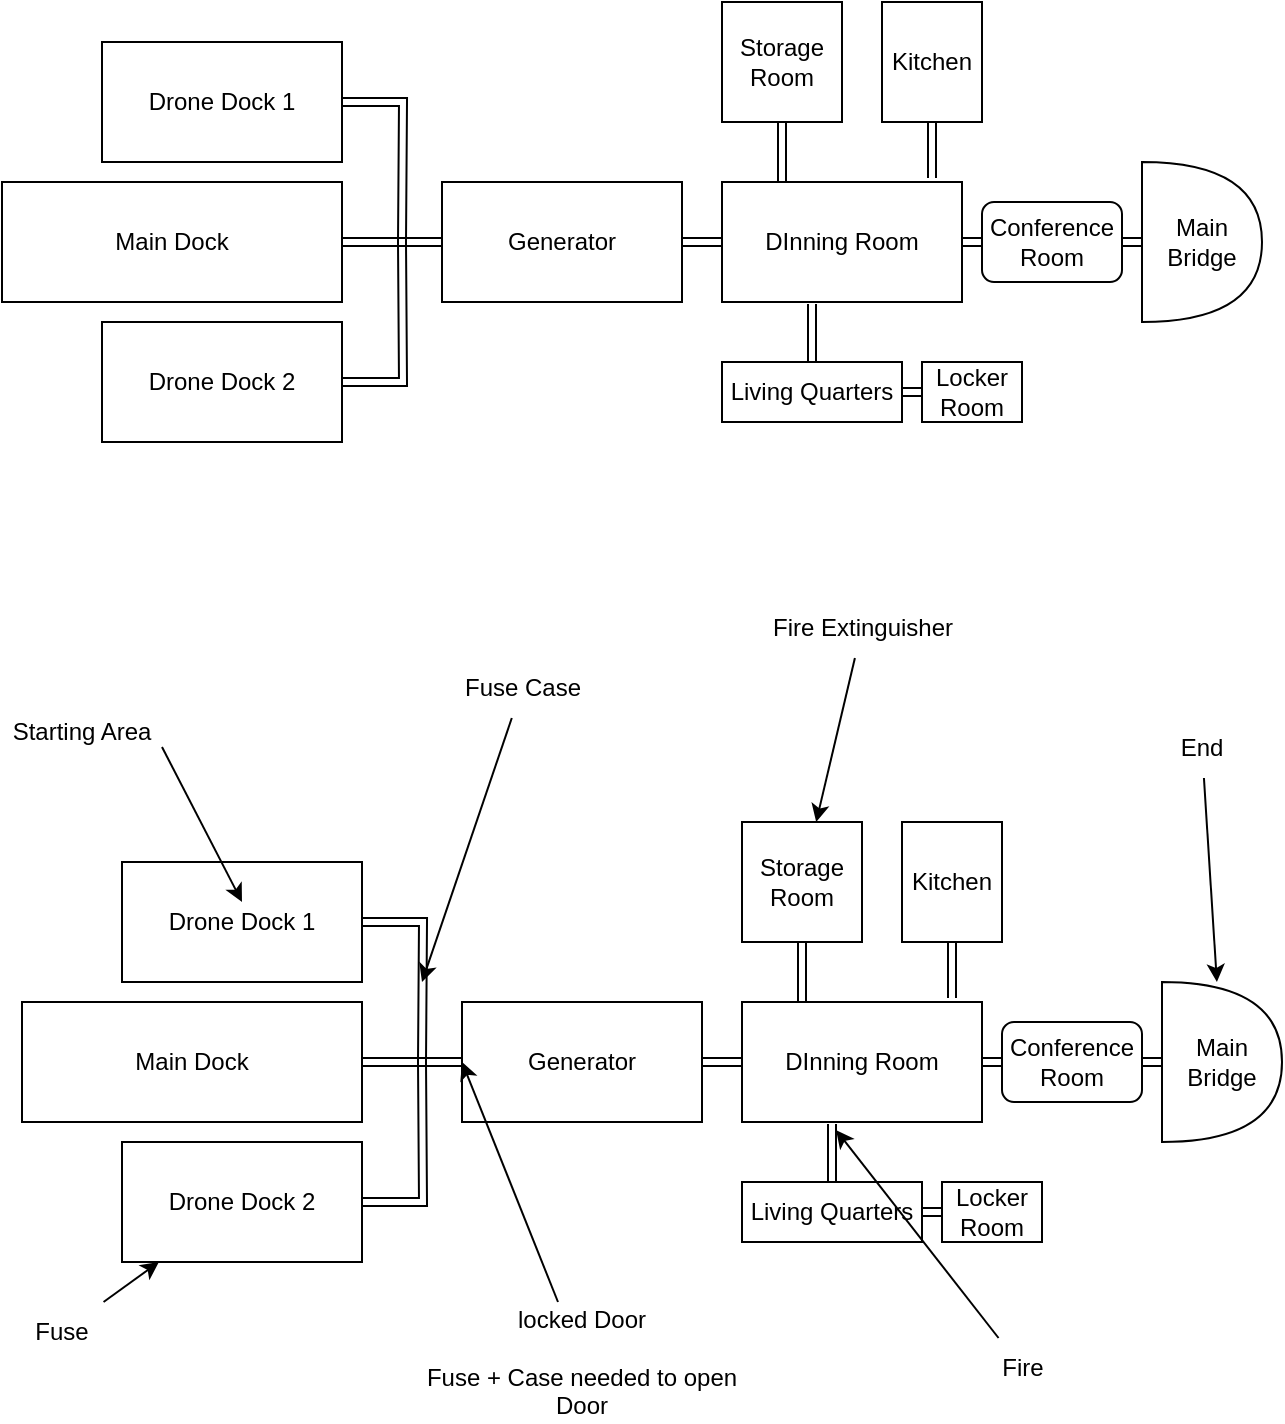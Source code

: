 <mxfile version="21.2.7" type="device">
  <diagram name="Seite-1" id="uaBNd2mP8x6advWxLbJ2">
    <mxGraphModel dx="1134" dy="603" grid="1" gridSize="10" guides="1" tooltips="1" connect="1" arrows="1" fold="1" page="1" pageScale="1" pageWidth="827" pageHeight="1169" math="0" shadow="0">
      <root>
        <mxCell id="0" />
        <mxCell id="1" parent="0" />
        <mxCell id="VCHA-d8Y1YRG-k7Ma3FH-7" style="edgeStyle=orthogonalEdgeStyle;shape=link;rounded=0;orthogonalLoop=1;jettySize=auto;html=1;" edge="1" parent="1" source="VCHA-d8Y1YRG-k7Ma3FH-1">
          <mxGeometry relative="1" as="geometry">
            <mxPoint x="360" y="240" as="targetPoint" />
          </mxGeometry>
        </mxCell>
        <mxCell id="VCHA-d8Y1YRG-k7Ma3FH-1" value="Drone Dock 1" style="rounded=0;whiteSpace=wrap;html=1;" vertex="1" parent="1">
          <mxGeometry x="210" y="140" width="120" height="60" as="geometry" />
        </mxCell>
        <mxCell id="VCHA-d8Y1YRG-k7Ma3FH-9" style="edgeStyle=orthogonalEdgeStyle;shape=link;rounded=0;orthogonalLoop=1;jettySize=auto;html=1;" edge="1" parent="1" source="VCHA-d8Y1YRG-k7Ma3FH-2">
          <mxGeometry relative="1" as="geometry">
            <mxPoint x="360" y="240" as="targetPoint" />
          </mxGeometry>
        </mxCell>
        <mxCell id="VCHA-d8Y1YRG-k7Ma3FH-2" value="Drone Dock 2" style="rounded=0;whiteSpace=wrap;html=1;" vertex="1" parent="1">
          <mxGeometry x="210" y="280" width="120" height="60" as="geometry" />
        </mxCell>
        <mxCell id="VCHA-d8Y1YRG-k7Ma3FH-8" style="edgeStyle=orthogonalEdgeStyle;shape=link;rounded=0;orthogonalLoop=1;jettySize=auto;html=1;" edge="1" parent="1" source="VCHA-d8Y1YRG-k7Ma3FH-3">
          <mxGeometry relative="1" as="geometry">
            <mxPoint x="360" y="240" as="targetPoint" />
          </mxGeometry>
        </mxCell>
        <mxCell id="VCHA-d8Y1YRG-k7Ma3FH-3" value="Main Dock" style="whiteSpace=wrap;html=1;" vertex="1" parent="1">
          <mxGeometry x="160" y="210" width="170" height="60" as="geometry" />
        </mxCell>
        <mxCell id="VCHA-d8Y1YRG-k7Ma3FH-13" style="edgeStyle=orthogonalEdgeStyle;shape=link;rounded=0;orthogonalLoop=1;jettySize=auto;html=1;exitX=0;exitY=0.5;exitDx=0;exitDy=0;" edge="1" parent="1" source="VCHA-d8Y1YRG-k7Ma3FH-10">
          <mxGeometry relative="1" as="geometry">
            <mxPoint x="360" y="240" as="targetPoint" />
          </mxGeometry>
        </mxCell>
        <mxCell id="VCHA-d8Y1YRG-k7Ma3FH-21" style="edgeStyle=orthogonalEdgeStyle;shape=link;rounded=0;orthogonalLoop=1;jettySize=auto;html=1;exitX=1;exitY=0.5;exitDx=0;exitDy=0;entryX=0;entryY=0.5;entryDx=0;entryDy=0;" edge="1" parent="1" source="VCHA-d8Y1YRG-k7Ma3FH-10" target="VCHA-d8Y1YRG-k7Ma3FH-20">
          <mxGeometry relative="1" as="geometry" />
        </mxCell>
        <mxCell id="VCHA-d8Y1YRG-k7Ma3FH-10" value="Generator" style="rounded=0;whiteSpace=wrap;html=1;" vertex="1" parent="1">
          <mxGeometry x="380" y="210" width="120" height="60" as="geometry" />
        </mxCell>
        <mxCell id="VCHA-d8Y1YRG-k7Ma3FH-22" style="edgeStyle=orthogonalEdgeStyle;shape=link;rounded=0;orthogonalLoop=1;jettySize=auto;html=1;exitX=0.5;exitY=1;exitDx=0;exitDy=0;entryX=0.25;entryY=0;entryDx=0;entryDy=0;" edge="1" parent="1" source="VCHA-d8Y1YRG-k7Ma3FH-11" target="VCHA-d8Y1YRG-k7Ma3FH-20">
          <mxGeometry relative="1" as="geometry" />
        </mxCell>
        <mxCell id="VCHA-d8Y1YRG-k7Ma3FH-11" value="Storage Room" style="rounded=0;whiteSpace=wrap;html=1;" vertex="1" parent="1">
          <mxGeometry x="520" y="120" width="60" height="60" as="geometry" />
        </mxCell>
        <mxCell id="VCHA-d8Y1YRG-k7Ma3FH-17" style="edgeStyle=orthogonalEdgeStyle;shape=link;rounded=0;orthogonalLoop=1;jettySize=auto;html=1;exitX=1;exitY=0.5;exitDx=0;exitDy=0;entryX=0;entryY=0.5;entryDx=0;entryDy=0;" edge="1" parent="1" source="VCHA-d8Y1YRG-k7Ma3FH-14" target="VCHA-d8Y1YRG-k7Ma3FH-16">
          <mxGeometry relative="1" as="geometry" />
        </mxCell>
        <mxCell id="VCHA-d8Y1YRG-k7Ma3FH-26" style="edgeStyle=orthogonalEdgeStyle;shape=link;rounded=0;orthogonalLoop=1;jettySize=auto;html=1;exitX=0.5;exitY=0;exitDx=0;exitDy=0;entryX=0.375;entryY=1.017;entryDx=0;entryDy=0;entryPerimeter=0;" edge="1" parent="1" source="VCHA-d8Y1YRG-k7Ma3FH-14" target="VCHA-d8Y1YRG-k7Ma3FH-20">
          <mxGeometry relative="1" as="geometry" />
        </mxCell>
        <mxCell id="VCHA-d8Y1YRG-k7Ma3FH-14" value="Living Quarters" style="rounded=0;whiteSpace=wrap;html=1;" vertex="1" parent="1">
          <mxGeometry x="520" y="300" width="90" height="30" as="geometry" />
        </mxCell>
        <mxCell id="VCHA-d8Y1YRG-k7Ma3FH-16" value="Locker Room" style="rounded=0;whiteSpace=wrap;html=1;" vertex="1" parent="1">
          <mxGeometry x="620" y="300" width="50" height="30" as="geometry" />
        </mxCell>
        <mxCell id="VCHA-d8Y1YRG-k7Ma3FH-28" style="edgeStyle=orthogonalEdgeStyle;shape=link;rounded=0;orthogonalLoop=1;jettySize=auto;html=1;exitX=1;exitY=0.5;exitDx=0;exitDy=0;entryX=0;entryY=0.5;entryDx=0;entryDy=0;" edge="1" parent="1" source="VCHA-d8Y1YRG-k7Ma3FH-20" target="VCHA-d8Y1YRG-k7Ma3FH-27">
          <mxGeometry relative="1" as="geometry" />
        </mxCell>
        <mxCell id="VCHA-d8Y1YRG-k7Ma3FH-20" value="DInning Room" style="rounded=0;whiteSpace=wrap;html=1;" vertex="1" parent="1">
          <mxGeometry x="520" y="210" width="120" height="60" as="geometry" />
        </mxCell>
        <mxCell id="VCHA-d8Y1YRG-k7Ma3FH-25" style="edgeStyle=orthogonalEdgeStyle;shape=link;rounded=0;orthogonalLoop=1;jettySize=auto;html=1;exitX=0.5;exitY=1;exitDx=0;exitDy=0;entryX=0.875;entryY=-0.033;entryDx=0;entryDy=0;entryPerimeter=0;" edge="1" parent="1" source="VCHA-d8Y1YRG-k7Ma3FH-23" target="VCHA-d8Y1YRG-k7Ma3FH-20">
          <mxGeometry relative="1" as="geometry" />
        </mxCell>
        <mxCell id="VCHA-d8Y1YRG-k7Ma3FH-23" value="Kitchen" style="rounded=0;whiteSpace=wrap;html=1;" vertex="1" parent="1">
          <mxGeometry x="600" y="120" width="50" height="60" as="geometry" />
        </mxCell>
        <mxCell id="VCHA-d8Y1YRG-k7Ma3FH-31" style="edgeStyle=orthogonalEdgeStyle;shape=link;rounded=0;orthogonalLoop=1;jettySize=auto;html=1;exitX=1;exitY=0.5;exitDx=0;exitDy=0;entryX=0;entryY=0.5;entryDx=0;entryDy=0;entryPerimeter=0;" edge="1" parent="1" source="VCHA-d8Y1YRG-k7Ma3FH-27" target="VCHA-d8Y1YRG-k7Ma3FH-29">
          <mxGeometry relative="1" as="geometry" />
        </mxCell>
        <mxCell id="VCHA-d8Y1YRG-k7Ma3FH-27" value="Conference Room" style="rounded=1;whiteSpace=wrap;html=1;" vertex="1" parent="1">
          <mxGeometry x="650" y="220" width="70" height="40" as="geometry" />
        </mxCell>
        <mxCell id="VCHA-d8Y1YRG-k7Ma3FH-29" value="Main Bridge" style="shape=or;whiteSpace=wrap;html=1;" vertex="1" parent="1">
          <mxGeometry x="730" y="200" width="60" height="80" as="geometry" />
        </mxCell>
        <mxCell id="VCHA-d8Y1YRG-k7Ma3FH-32" style="edgeStyle=orthogonalEdgeStyle;shape=link;rounded=0;orthogonalLoop=1;jettySize=auto;html=1;" edge="1" parent="1" source="VCHA-d8Y1YRG-k7Ma3FH-33">
          <mxGeometry relative="1" as="geometry">
            <mxPoint x="370" y="650" as="targetPoint" />
          </mxGeometry>
        </mxCell>
        <mxCell id="VCHA-d8Y1YRG-k7Ma3FH-33" value="Drone Dock 1" style="rounded=0;whiteSpace=wrap;html=1;" vertex="1" parent="1">
          <mxGeometry x="220" y="550" width="120" height="60" as="geometry" />
        </mxCell>
        <mxCell id="VCHA-d8Y1YRG-k7Ma3FH-34" style="edgeStyle=orthogonalEdgeStyle;shape=link;rounded=0;orthogonalLoop=1;jettySize=auto;html=1;" edge="1" parent="1" source="VCHA-d8Y1YRG-k7Ma3FH-35">
          <mxGeometry relative="1" as="geometry">
            <mxPoint x="370" y="650" as="targetPoint" />
          </mxGeometry>
        </mxCell>
        <mxCell id="VCHA-d8Y1YRG-k7Ma3FH-35" value="Drone Dock 2" style="rounded=0;whiteSpace=wrap;html=1;" vertex="1" parent="1">
          <mxGeometry x="220" y="690" width="120" height="60" as="geometry" />
        </mxCell>
        <mxCell id="VCHA-d8Y1YRG-k7Ma3FH-36" style="edgeStyle=orthogonalEdgeStyle;shape=link;rounded=0;orthogonalLoop=1;jettySize=auto;html=1;" edge="1" parent="1" source="VCHA-d8Y1YRG-k7Ma3FH-37">
          <mxGeometry relative="1" as="geometry">
            <mxPoint x="370" y="650" as="targetPoint" />
          </mxGeometry>
        </mxCell>
        <mxCell id="VCHA-d8Y1YRG-k7Ma3FH-37" value="Main Dock" style="whiteSpace=wrap;html=1;" vertex="1" parent="1">
          <mxGeometry x="170" y="620" width="170" height="60" as="geometry" />
        </mxCell>
        <mxCell id="VCHA-d8Y1YRG-k7Ma3FH-38" style="edgeStyle=orthogonalEdgeStyle;shape=link;rounded=0;orthogonalLoop=1;jettySize=auto;html=1;exitX=0;exitY=0.5;exitDx=0;exitDy=0;" edge="1" parent="1" source="VCHA-d8Y1YRG-k7Ma3FH-40">
          <mxGeometry relative="1" as="geometry">
            <mxPoint x="370" y="650" as="targetPoint" />
          </mxGeometry>
        </mxCell>
        <mxCell id="VCHA-d8Y1YRG-k7Ma3FH-39" style="edgeStyle=orthogonalEdgeStyle;shape=link;rounded=0;orthogonalLoop=1;jettySize=auto;html=1;exitX=1;exitY=0.5;exitDx=0;exitDy=0;entryX=0;entryY=0.5;entryDx=0;entryDy=0;" edge="1" parent="1" source="VCHA-d8Y1YRG-k7Ma3FH-40" target="VCHA-d8Y1YRG-k7Ma3FH-48">
          <mxGeometry relative="1" as="geometry" />
        </mxCell>
        <mxCell id="VCHA-d8Y1YRG-k7Ma3FH-40" value="Generator" style="rounded=0;whiteSpace=wrap;html=1;" vertex="1" parent="1">
          <mxGeometry x="390" y="620" width="120" height="60" as="geometry" />
        </mxCell>
        <mxCell id="VCHA-d8Y1YRG-k7Ma3FH-41" style="edgeStyle=orthogonalEdgeStyle;shape=link;rounded=0;orthogonalLoop=1;jettySize=auto;html=1;exitX=0.5;exitY=1;exitDx=0;exitDy=0;entryX=0.25;entryY=0;entryDx=0;entryDy=0;" edge="1" parent="1" source="VCHA-d8Y1YRG-k7Ma3FH-42" target="VCHA-d8Y1YRG-k7Ma3FH-48">
          <mxGeometry relative="1" as="geometry" />
        </mxCell>
        <mxCell id="VCHA-d8Y1YRG-k7Ma3FH-42" value="Storage Room" style="rounded=0;whiteSpace=wrap;html=1;" vertex="1" parent="1">
          <mxGeometry x="530" y="530" width="60" height="60" as="geometry" />
        </mxCell>
        <mxCell id="VCHA-d8Y1YRG-k7Ma3FH-43" style="edgeStyle=orthogonalEdgeStyle;shape=link;rounded=0;orthogonalLoop=1;jettySize=auto;html=1;exitX=1;exitY=0.5;exitDx=0;exitDy=0;entryX=0;entryY=0.5;entryDx=0;entryDy=0;" edge="1" parent="1" source="VCHA-d8Y1YRG-k7Ma3FH-45" target="VCHA-d8Y1YRG-k7Ma3FH-46">
          <mxGeometry relative="1" as="geometry" />
        </mxCell>
        <mxCell id="VCHA-d8Y1YRG-k7Ma3FH-44" style="edgeStyle=orthogonalEdgeStyle;shape=link;rounded=0;orthogonalLoop=1;jettySize=auto;html=1;exitX=0.5;exitY=0;exitDx=0;exitDy=0;entryX=0.375;entryY=1.017;entryDx=0;entryDy=0;entryPerimeter=0;" edge="1" parent="1" source="VCHA-d8Y1YRG-k7Ma3FH-45" target="VCHA-d8Y1YRG-k7Ma3FH-48">
          <mxGeometry relative="1" as="geometry" />
        </mxCell>
        <mxCell id="VCHA-d8Y1YRG-k7Ma3FH-45" value="Living Quarters" style="rounded=0;whiteSpace=wrap;html=1;" vertex="1" parent="1">
          <mxGeometry x="530" y="710" width="90" height="30" as="geometry" />
        </mxCell>
        <mxCell id="VCHA-d8Y1YRG-k7Ma3FH-46" value="Locker Room" style="rounded=0;whiteSpace=wrap;html=1;" vertex="1" parent="1">
          <mxGeometry x="630" y="710" width="50" height="30" as="geometry" />
        </mxCell>
        <mxCell id="VCHA-d8Y1YRG-k7Ma3FH-47" style="edgeStyle=orthogonalEdgeStyle;shape=link;rounded=0;orthogonalLoop=1;jettySize=auto;html=1;exitX=1;exitY=0.5;exitDx=0;exitDy=0;entryX=0;entryY=0.5;entryDx=0;entryDy=0;" edge="1" parent="1" source="VCHA-d8Y1YRG-k7Ma3FH-48" target="VCHA-d8Y1YRG-k7Ma3FH-52">
          <mxGeometry relative="1" as="geometry" />
        </mxCell>
        <mxCell id="VCHA-d8Y1YRG-k7Ma3FH-48" value="DInning Room" style="rounded=0;whiteSpace=wrap;html=1;" vertex="1" parent="1">
          <mxGeometry x="530" y="620" width="120" height="60" as="geometry" />
        </mxCell>
        <mxCell id="VCHA-d8Y1YRG-k7Ma3FH-49" style="edgeStyle=orthogonalEdgeStyle;shape=link;rounded=0;orthogonalLoop=1;jettySize=auto;html=1;exitX=0.5;exitY=1;exitDx=0;exitDy=0;entryX=0.875;entryY=-0.033;entryDx=0;entryDy=0;entryPerimeter=0;" edge="1" parent="1" source="VCHA-d8Y1YRG-k7Ma3FH-50" target="VCHA-d8Y1YRG-k7Ma3FH-48">
          <mxGeometry relative="1" as="geometry" />
        </mxCell>
        <mxCell id="VCHA-d8Y1YRG-k7Ma3FH-50" value="Kitchen" style="rounded=0;whiteSpace=wrap;html=1;" vertex="1" parent="1">
          <mxGeometry x="610" y="530" width="50" height="60" as="geometry" />
        </mxCell>
        <mxCell id="VCHA-d8Y1YRG-k7Ma3FH-51" style="edgeStyle=orthogonalEdgeStyle;shape=link;rounded=0;orthogonalLoop=1;jettySize=auto;html=1;exitX=1;exitY=0.5;exitDx=0;exitDy=0;entryX=0;entryY=0.5;entryDx=0;entryDy=0;entryPerimeter=0;" edge="1" parent="1" source="VCHA-d8Y1YRG-k7Ma3FH-52" target="VCHA-d8Y1YRG-k7Ma3FH-53">
          <mxGeometry relative="1" as="geometry" />
        </mxCell>
        <mxCell id="VCHA-d8Y1YRG-k7Ma3FH-52" value="Conference Room" style="rounded=1;whiteSpace=wrap;html=1;" vertex="1" parent="1">
          <mxGeometry x="660" y="630" width="70" height="40" as="geometry" />
        </mxCell>
        <mxCell id="VCHA-d8Y1YRG-k7Ma3FH-53" value="Main Bridge" style="shape=or;whiteSpace=wrap;html=1;" vertex="1" parent="1">
          <mxGeometry x="740" y="610" width="60" height="80" as="geometry" />
        </mxCell>
        <mxCell id="VCHA-d8Y1YRG-k7Ma3FH-58" style="edgeStyle=none;rounded=0;orthogonalLoop=1;jettySize=auto;html=1;exitX=1;exitY=0.75;exitDx=0;exitDy=0;entryX=0.5;entryY=0.333;entryDx=0;entryDy=0;entryPerimeter=0;" edge="1" parent="1" source="VCHA-d8Y1YRG-k7Ma3FH-54" target="VCHA-d8Y1YRG-k7Ma3FH-33">
          <mxGeometry relative="1" as="geometry" />
        </mxCell>
        <mxCell id="VCHA-d8Y1YRG-k7Ma3FH-54" value="Starting Area" style="text;html=1;strokeColor=none;fillColor=none;align=center;verticalAlign=middle;whiteSpace=wrap;rounded=0;" vertex="1" parent="1">
          <mxGeometry x="160" y="470" width="80" height="30" as="geometry" />
        </mxCell>
        <mxCell id="VCHA-d8Y1YRG-k7Ma3FH-62" style="edgeStyle=none;rounded=0;orthogonalLoop=1;jettySize=auto;html=1;entryX=0;entryY=0.5;entryDx=0;entryDy=0;" edge="1" parent="1" source="VCHA-d8Y1YRG-k7Ma3FH-61" target="VCHA-d8Y1YRG-k7Ma3FH-40">
          <mxGeometry relative="1" as="geometry" />
        </mxCell>
        <mxCell id="VCHA-d8Y1YRG-k7Ma3FH-61" value="&lt;div&gt;locked Door&lt;/div&gt;&lt;div&gt;&lt;br&gt;&lt;/div&gt;&lt;div&gt;Fuse + Case needed to open Door&lt;br&gt;&lt;/div&gt;" style="text;html=1;strokeColor=none;fillColor=none;align=center;verticalAlign=middle;whiteSpace=wrap;rounded=0;" vertex="1" parent="1">
          <mxGeometry x="370" y="770" width="160" height="60" as="geometry" />
        </mxCell>
        <mxCell id="VCHA-d8Y1YRG-k7Ma3FH-65" style="edgeStyle=none;rounded=0;orthogonalLoop=1;jettySize=auto;html=1;" edge="1" parent="1" source="VCHA-d8Y1YRG-k7Ma3FH-64" target="VCHA-d8Y1YRG-k7Ma3FH-35">
          <mxGeometry relative="1" as="geometry" />
        </mxCell>
        <mxCell id="VCHA-d8Y1YRG-k7Ma3FH-64" value="Fuse" style="text;html=1;strokeColor=none;fillColor=none;align=center;verticalAlign=middle;whiteSpace=wrap;rounded=0;" vertex="1" parent="1">
          <mxGeometry x="160" y="770" width="60" height="30" as="geometry" />
        </mxCell>
        <mxCell id="VCHA-d8Y1YRG-k7Ma3FH-67" style="edgeStyle=none;rounded=0;orthogonalLoop=1;jettySize=auto;html=1;" edge="1" parent="1" source="VCHA-d8Y1YRG-k7Ma3FH-66">
          <mxGeometry relative="1" as="geometry">
            <mxPoint x="370" y="610" as="targetPoint" />
          </mxGeometry>
        </mxCell>
        <mxCell id="VCHA-d8Y1YRG-k7Ma3FH-66" value="Fuse Case" style="text;html=1;align=center;verticalAlign=middle;resizable=0;points=[];autosize=1;strokeColor=none;fillColor=none;" vertex="1" parent="1">
          <mxGeometry x="380" y="448" width="80" height="30" as="geometry" />
        </mxCell>
        <mxCell id="VCHA-d8Y1YRG-k7Ma3FH-69" style="edgeStyle=none;rounded=0;orthogonalLoop=1;jettySize=auto;html=1;entryX=0.392;entryY=1.067;entryDx=0;entryDy=0;entryPerimeter=0;" edge="1" parent="1" source="VCHA-d8Y1YRG-k7Ma3FH-68" target="VCHA-d8Y1YRG-k7Ma3FH-48">
          <mxGeometry relative="1" as="geometry" />
        </mxCell>
        <mxCell id="VCHA-d8Y1YRG-k7Ma3FH-68" value="Fire" style="text;html=1;align=center;verticalAlign=middle;resizable=0;points=[];autosize=1;strokeColor=none;fillColor=none;" vertex="1" parent="1">
          <mxGeometry x="650" y="788" width="40" height="30" as="geometry" />
        </mxCell>
        <mxCell id="VCHA-d8Y1YRG-k7Ma3FH-71" style="edgeStyle=none;rounded=0;orthogonalLoop=1;jettySize=auto;html=1;" edge="1" parent="1" source="VCHA-d8Y1YRG-k7Ma3FH-70" target="VCHA-d8Y1YRG-k7Ma3FH-42">
          <mxGeometry relative="1" as="geometry" />
        </mxCell>
        <mxCell id="VCHA-d8Y1YRG-k7Ma3FH-70" value="Fire Extinguisher" style="text;html=1;align=center;verticalAlign=middle;resizable=0;points=[];autosize=1;strokeColor=none;fillColor=none;" vertex="1" parent="1">
          <mxGeometry x="535" y="418" width="110" height="30" as="geometry" />
        </mxCell>
        <mxCell id="VCHA-d8Y1YRG-k7Ma3FH-73" style="edgeStyle=none;rounded=0;orthogonalLoop=1;jettySize=auto;html=1;" edge="1" parent="1" source="VCHA-d8Y1YRG-k7Ma3FH-72" target="VCHA-d8Y1YRG-k7Ma3FH-53">
          <mxGeometry relative="1" as="geometry" />
        </mxCell>
        <mxCell id="VCHA-d8Y1YRG-k7Ma3FH-72" value="End" style="text;html=1;strokeColor=none;fillColor=none;align=center;verticalAlign=middle;whiteSpace=wrap;rounded=0;" vertex="1" parent="1">
          <mxGeometry x="730" y="478" width="60" height="30" as="geometry" />
        </mxCell>
      </root>
    </mxGraphModel>
  </diagram>
</mxfile>
